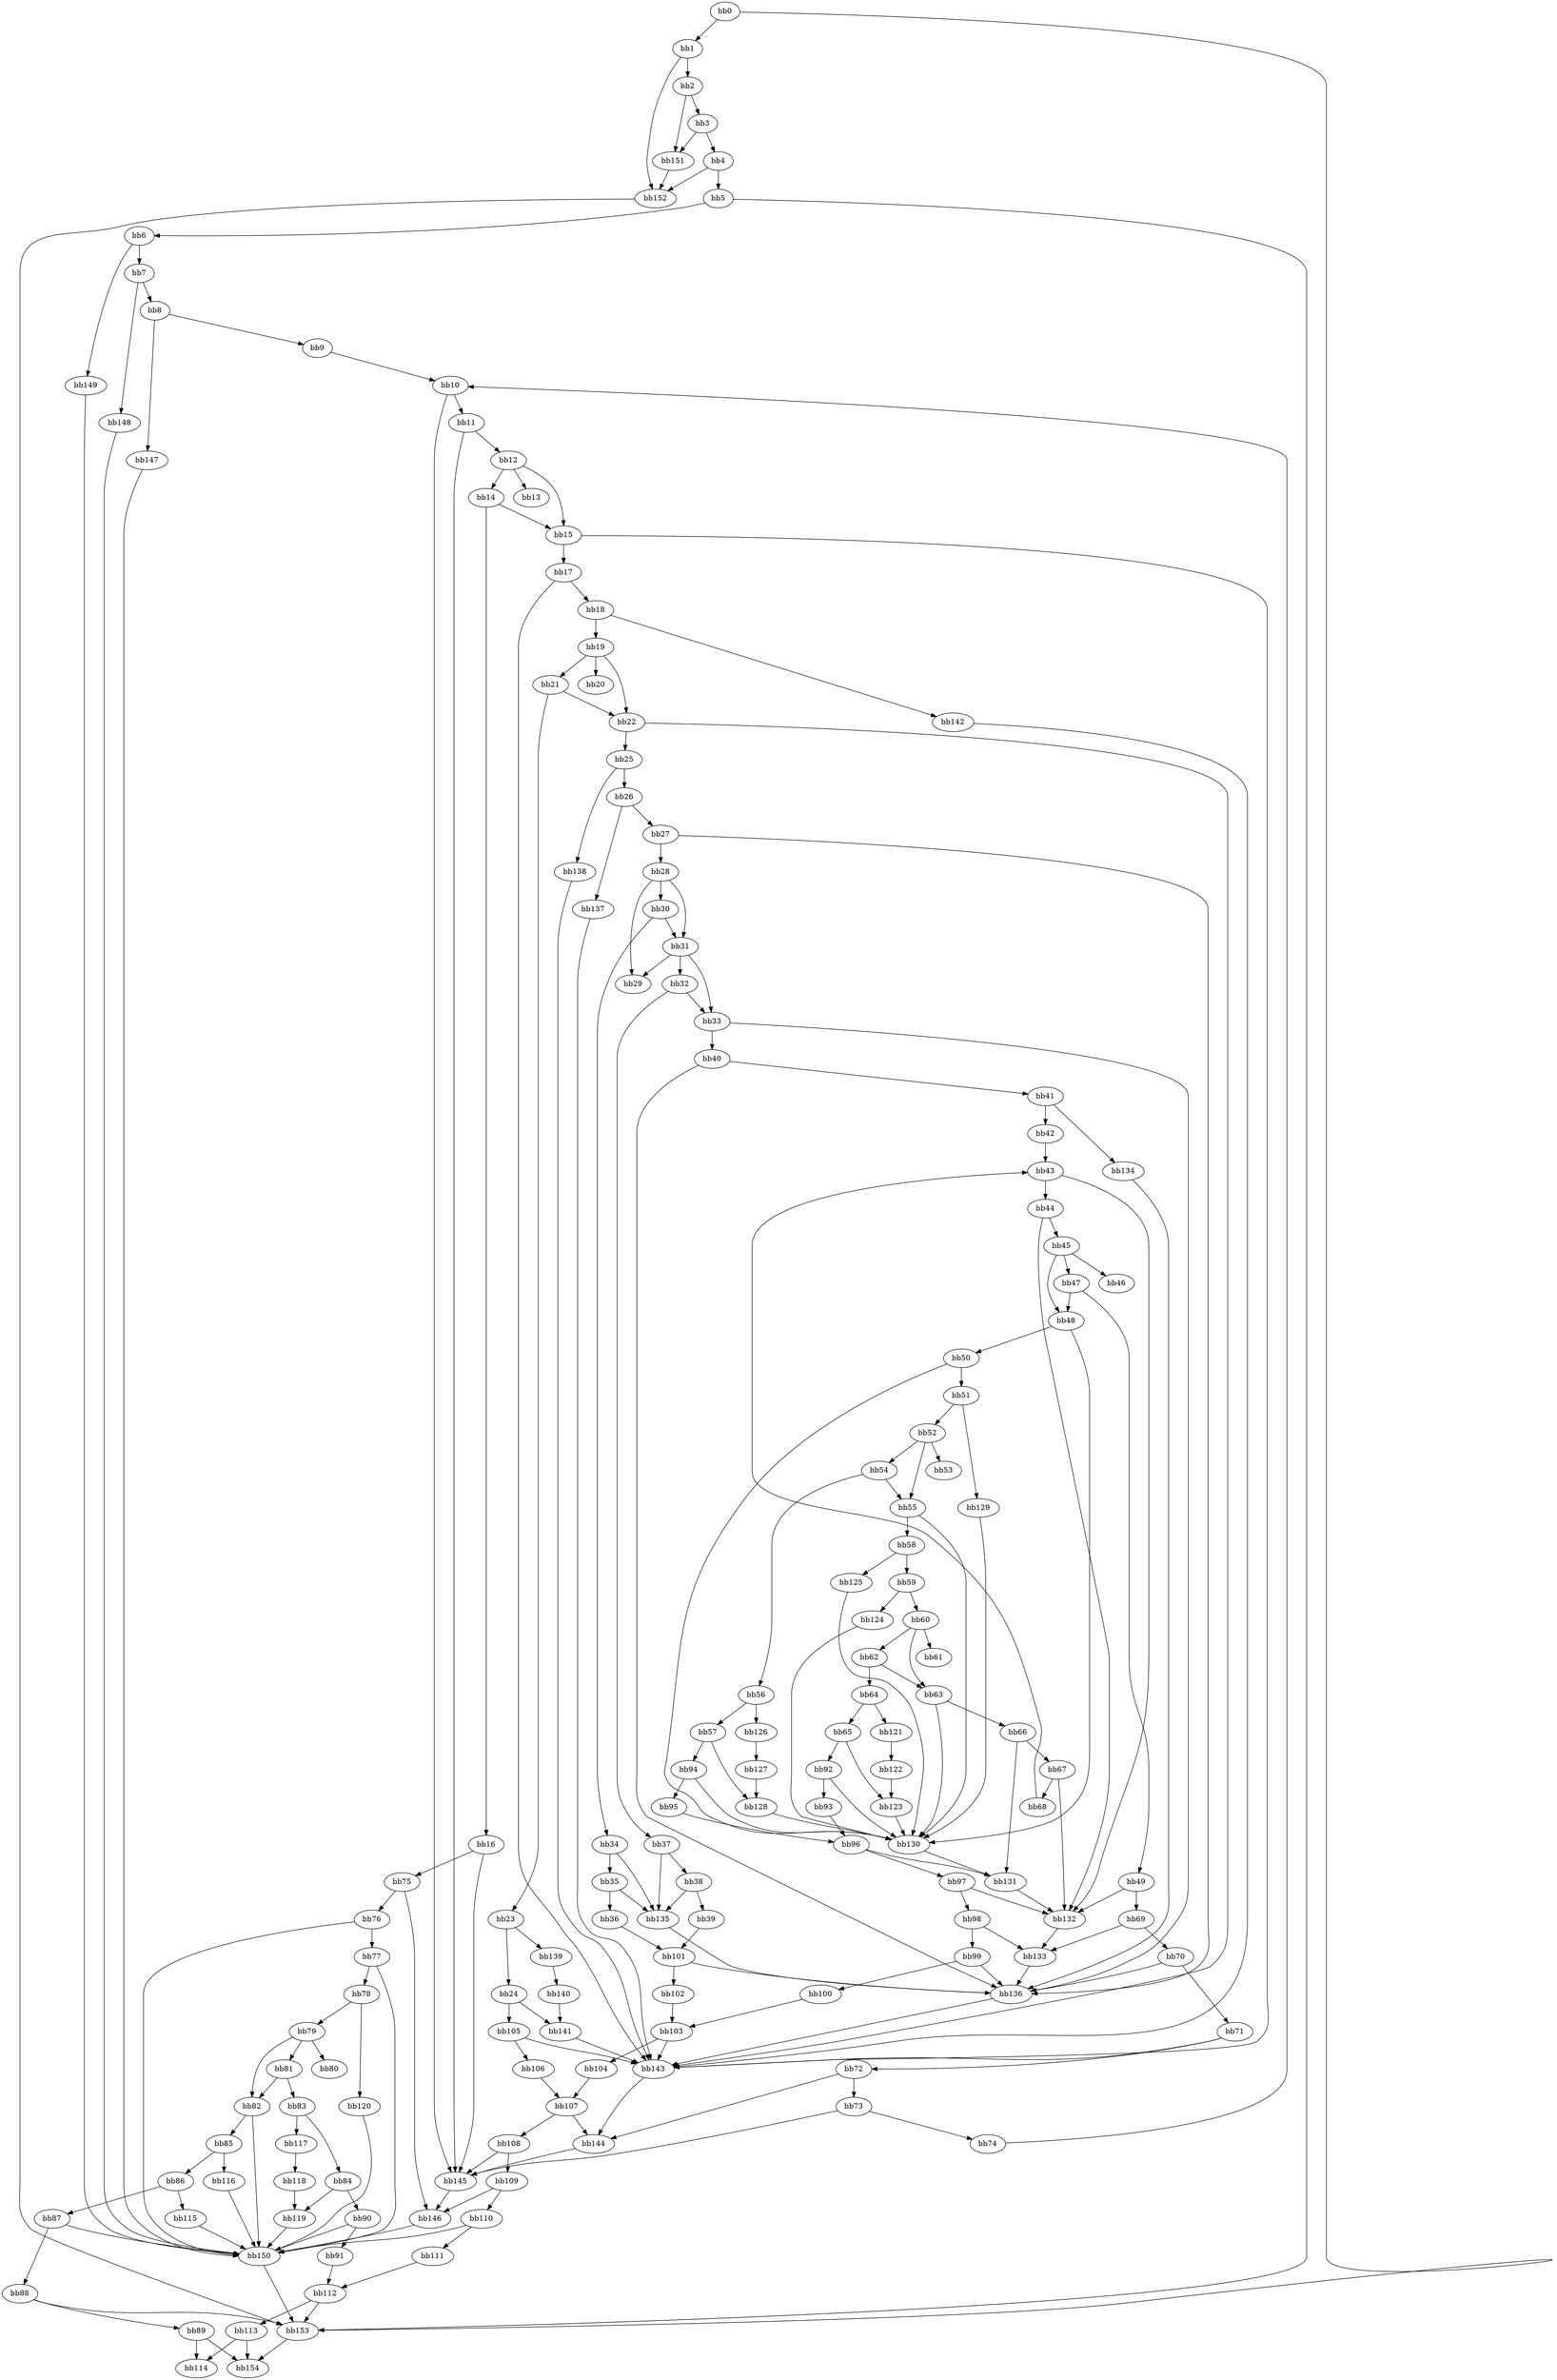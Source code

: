digraph {
    0 [ label = "bb0\l" ]
    1 [ label = "bb1\l" ]
    2 [ label = "bb2\l" ]
    3 [ label = "bb3\l" ]
    4 [ label = "bb4\l" ]
    5 [ label = "bb5\l" ]
    6 [ label = "bb6\l" ]
    7 [ label = "bb7\l" ]
    8 [ label = "bb8\l" ]
    9 [ label = "bb9\l" ]
    10 [ label = "bb10\l" ]
    11 [ label = "bb11\l" ]
    12 [ label = "bb12\l" ]
    13 [ label = "bb13\l" ]
    14 [ label = "bb14\l" ]
    15 [ label = "bb15\l" ]
    16 [ label = "bb16\l" ]
    17 [ label = "bb17\l" ]
    18 [ label = "bb18\l" ]
    19 [ label = "bb19\l" ]
    20 [ label = "bb20\l" ]
    21 [ label = "bb21\l" ]
    22 [ label = "bb22\l" ]
    23 [ label = "bb23\l" ]
    24 [ label = "bb24\l" ]
    25 [ label = "bb25\l" ]
    26 [ label = "bb26\l" ]
    27 [ label = "bb27\l" ]
    28 [ label = "bb28\l" ]
    29 [ label = "bb29\l" ]
    30 [ label = "bb30\l" ]
    31 [ label = "bb31\l" ]
    32 [ label = "bb32\l" ]
    33 [ label = "bb33\l" ]
    34 [ label = "bb34\l" ]
    35 [ label = "bb35\l" ]
    36 [ label = "bb36\l" ]
    37 [ label = "bb37\l" ]
    38 [ label = "bb38\l" ]
    39 [ label = "bb39\l" ]
    40 [ label = "bb40\l" ]
    41 [ label = "bb41\l" ]
    42 [ label = "bb42\l" ]
    43 [ label = "bb43\l" ]
    44 [ label = "bb44\l" ]
    45 [ label = "bb45\l" ]
    46 [ label = "bb46\l" ]
    47 [ label = "bb47\l" ]
    48 [ label = "bb48\l" ]
    49 [ label = "bb49\l" ]
    50 [ label = "bb50\l" ]
    51 [ label = "bb51\l" ]
    52 [ label = "bb52\l" ]
    53 [ label = "bb53\l" ]
    54 [ label = "bb54\l" ]
    55 [ label = "bb55\l" ]
    56 [ label = "bb56\l" ]
    57 [ label = "bb57\l" ]
    58 [ label = "bb58\l" ]
    59 [ label = "bb59\l" ]
    60 [ label = "bb60\l" ]
    61 [ label = "bb61\l" ]
    62 [ label = "bb62\l" ]
    63 [ label = "bb63\l" ]
    64 [ label = "bb64\l" ]
    65 [ label = "bb65\l" ]
    66 [ label = "bb66\l" ]
    67 [ label = "bb67\l" ]
    68 [ label = "bb68\l" ]
    69 [ label = "bb69\l" ]
    70 [ label = "bb70\l" ]
    71 [ label = "bb71\l" ]
    72 [ label = "bb72\l" ]
    73 [ label = "bb73\l" ]
    74 [ label = "bb74\l" ]
    75 [ label = "bb75\l" ]
    76 [ label = "bb76\l" ]
    77 [ label = "bb77\l" ]
    78 [ label = "bb78\l" ]
    79 [ label = "bb79\l" ]
    80 [ label = "bb80\l" ]
    81 [ label = "bb81\l" ]
    82 [ label = "bb82\l" ]
    83 [ label = "bb83\l" ]
    84 [ label = "bb84\l" ]
    85 [ label = "bb85\l" ]
    86 [ label = "bb86\l" ]
    87 [ label = "bb87\l" ]
    88 [ label = "bb88\l" ]
    89 [ label = "bb89\l" ]
    90 [ label = "bb90\l" ]
    91 [ label = "bb91\l" ]
    92 [ label = "bb92\l" ]
    93 [ label = "bb93\l" ]
    94 [ label = "bb94\l" ]
    95 [ label = "bb95\l" ]
    96 [ label = "bb96\l" ]
    97 [ label = "bb97\l" ]
    98 [ label = "bb98\l" ]
    99 [ label = "bb99\l" ]
    100 [ label = "bb100\l" ]
    101 [ label = "bb101\l" ]
    102 [ label = "bb102\l" ]
    103 [ label = "bb103\l" ]
    104 [ label = "bb104\l" ]
    105 [ label = "bb105\l" ]
    106 [ label = "bb106\l" ]
    107 [ label = "bb107\l" ]
    108 [ label = "bb108\l" ]
    109 [ label = "bb109\l" ]
    110 [ label = "bb110\l" ]
    111 [ label = "bb111\l" ]
    112 [ label = "bb112\l" ]
    113 [ label = "bb113\l" ]
    114 [ label = "bb114\l" ]
    115 [ label = "bb115\l" ]
    116 [ label = "bb116\l" ]
    117 [ label = "bb117\l" ]
    118 [ label = "bb118\l" ]
    119 [ label = "bb119\l" ]
    120 [ label = "bb120\l" ]
    121 [ label = "bb121\l" ]
    122 [ label = "bb122\l" ]
    123 [ label = "bb123\l" ]
    124 [ label = "bb124\l" ]
    125 [ label = "bb125\l" ]
    126 [ label = "bb126\l" ]
    127 [ label = "bb127\l" ]
    128 [ label = "bb128\l" ]
    129 [ label = "bb129\l" ]
    130 [ label = "bb130\l" ]
    131 [ label = "bb131\l" ]
    132 [ label = "bb132\l" ]
    133 [ label = "bb133\l" ]
    134 [ label = "bb134\l" ]
    135 [ label = "bb135\l" ]
    136 [ label = "bb136\l" ]
    137 [ label = "bb137\l" ]
    138 [ label = "bb138\l" ]
    139 [ label = "bb139\l" ]
    140 [ label = "bb140\l" ]
    141 [ label = "bb141\l" ]
    142 [ label = "bb142\l" ]
    143 [ label = "bb143\l" ]
    144 [ label = "bb144\l" ]
    145 [ label = "bb145\l" ]
    146 [ label = "bb146\l" ]
    147 [ label = "bb147\l" ]
    148 [ label = "bb148\l" ]
    149 [ label = "bb149\l" ]
    150 [ label = "bb150\l" ]
    151 [ label = "bb151\l" ]
    152 [ label = "bb152\l" ]
    153 [ label = "bb153\l" ]
    154 [ label = "bb154\l" ]
    0 -> 1 [ ]
    0 -> 153 [ ]
    1 -> 2 [ ]
    1 -> 152 [ ]
    2 -> 3 [ ]
    2 -> 151 [ ]
    3 -> 4 [ ]
    3 -> 151 [ ]
    4 -> 5 [ ]
    4 -> 152 [ ]
    5 -> 6 [ ]
    5 -> 153 [ ]
    6 -> 7 [ ]
    6 -> 149 [ ]
    7 -> 8 [ ]
    7 -> 148 [ ]
    8 -> 9 [ ]
    8 -> 147 [ ]
    9 -> 10 [ ]
    10 -> 11 [ ]
    10 -> 145 [ ]
    11 -> 12 [ ]
    11 -> 145 [ ]
    12 -> 13 [ ]
    12 -> 14 [ ]
    12 -> 15 [ ]
    14 -> 15 [ ]
    14 -> 16 [ ]
    15 -> 17 [ ]
    15 -> 143 [ ]
    16 -> 75 [ ]
    16 -> 145 [ ]
    17 -> 18 [ ]
    17 -> 143 [ ]
    18 -> 19 [ ]
    18 -> 142 [ ]
    19 -> 20 [ ]
    19 -> 21 [ ]
    19 -> 22 [ ]
    21 -> 22 [ ]
    21 -> 23 [ ]
    22 -> 25 [ ]
    22 -> 143 [ ]
    23 -> 24 [ ]
    23 -> 139 [ ]
    24 -> 105 [ ]
    24 -> 141 [ ]
    25 -> 26 [ ]
    25 -> 138 [ ]
    26 -> 27 [ ]
    26 -> 137 [ ]
    27 -> 28 [ ]
    27 -> 136 [ ]
    28 -> 29 [ ]
    28 -> 30 [ ]
    28 -> 31 [ ]
    30 -> 31 [ ]
    30 -> 34 [ ]
    31 -> 29 [ ]
    31 -> 32 [ ]
    31 -> 33 [ ]
    32 -> 33 [ ]
    32 -> 37 [ ]
    33 -> 40 [ ]
    33 -> 136 [ ]
    34 -> 35 [ ]
    34 -> 135 [ ]
    35 -> 36 [ ]
    35 -> 135 [ ]
    36 -> 101 [ ]
    37 -> 38 [ ]
    37 -> 135 [ ]
    38 -> 39 [ ]
    38 -> 135 [ ]
    39 -> 101 [ ]
    40 -> 41 [ ]
    40 -> 136 [ ]
    41 -> 42 [ ]
    41 -> 134 [ ]
    42 -> 43 [ ]
    43 -> 44 [ ]
    43 -> 132 [ ]
    44 -> 45 [ ]
    44 -> 132 [ ]
    45 -> 46 [ ]
    45 -> 47 [ ]
    45 -> 48 [ ]
    47 -> 48 [ ]
    47 -> 49 [ ]
    48 -> 50 [ ]
    48 -> 130 [ ]
    49 -> 69 [ ]
    49 -> 132 [ ]
    50 -> 51 [ ]
    50 -> 130 [ ]
    51 -> 52 [ ]
    51 -> 129 [ ]
    52 -> 53 [ ]
    52 -> 54 [ ]
    52 -> 55 [ ]
    54 -> 55 [ ]
    54 -> 56 [ ]
    55 -> 58 [ ]
    55 -> 130 [ ]
    56 -> 57 [ ]
    56 -> 126 [ ]
    57 -> 94 [ ]
    57 -> 128 [ ]
    58 -> 59 [ ]
    58 -> 125 [ ]
    59 -> 60 [ ]
    59 -> 124 [ ]
    60 -> 61 [ ]
    60 -> 62 [ ]
    60 -> 63 [ ]
    62 -> 63 [ ]
    62 -> 64 [ ]
    63 -> 66 [ ]
    63 -> 130 [ ]
    64 -> 65 [ ]
    64 -> 121 [ ]
    65 -> 92 [ ]
    65 -> 123 [ ]
    66 -> 67 [ ]
    66 -> 131 [ ]
    67 -> 68 [ ]
    67 -> 132 [ ]
    68 -> 43 [ ]
    69 -> 70 [ ]
    69 -> 133 [ ]
    70 -> 71 [ ]
    70 -> 136 [ ]
    71 -> 72 [ ]
    71 -> 143 [ ]
    72 -> 73 [ ]
    72 -> 144 [ ]
    73 -> 74 [ ]
    73 -> 145 [ ]
    74 -> 10 [ ]
    75 -> 76 [ ]
    75 -> 146 [ ]
    76 -> 77 [ ]
    76 -> 150 [ ]
    77 -> 78 [ ]
    77 -> 150 [ ]
    78 -> 79 [ ]
    78 -> 120 [ ]
    79 -> 80 [ ]
    79 -> 81 [ ]
    79 -> 82 [ ]
    81 -> 82 [ ]
    81 -> 83 [ ]
    82 -> 85 [ ]
    82 -> 150 [ ]
    83 -> 84 [ ]
    83 -> 117 [ ]
    84 -> 90 [ ]
    84 -> 119 [ ]
    85 -> 86 [ ]
    85 -> 116 [ ]
    86 -> 87 [ ]
    86 -> 115 [ ]
    87 -> 88 [ ]
    87 -> 150 [ ]
    88 -> 89 [ ]
    88 -> 153 [ ]
    89 -> 114 [ ]
    89 -> 154 [ ]
    90 -> 91 [ ]
    90 -> 150 [ ]
    91 -> 112 [ ]
    92 -> 93 [ ]
    92 -> 130 [ ]
    93 -> 96 [ ]
    94 -> 95 [ ]
    94 -> 130 [ ]
    95 -> 96 [ ]
    96 -> 97 [ ]
    96 -> 131 [ ]
    97 -> 98 [ ]
    97 -> 132 [ ]
    98 -> 99 [ ]
    98 -> 133 [ ]
    99 -> 100 [ ]
    99 -> 136 [ ]
    100 -> 103 [ ]
    101 -> 102 [ ]
    101 -> 136 [ ]
    102 -> 103 [ ]
    103 -> 104 [ ]
    103 -> 143 [ ]
    104 -> 107 [ ]
    105 -> 106 [ ]
    105 -> 143 [ ]
    106 -> 107 [ ]
    107 -> 108 [ ]
    107 -> 144 [ ]
    108 -> 109 [ ]
    108 -> 145 [ ]
    109 -> 110 [ ]
    109 -> 146 [ ]
    110 -> 111 [ ]
    110 -> 150 [ ]
    111 -> 112 [ ]
    112 -> 113 [ ]
    112 -> 153 [ ]
    113 -> 114 [ ]
    113 -> 154 [ ]
    115 -> 150 [ ]
    116 -> 150 [ ]
    117 -> 118 [ ]
    118 -> 119 [ ]
    119 -> 150 [ ]
    120 -> 150 [ ]
    121 -> 122 [ ]
    122 -> 123 [ ]
    123 -> 130 [ ]
    124 -> 130 [ ]
    125 -> 130 [ ]
    126 -> 127 [ ]
    127 -> 128 [ ]
    128 -> 130 [ ]
    129 -> 130 [ ]
    130 -> 131 [ ]
    131 -> 132 [ ]
    132 -> 133 [ ]
    133 -> 136 [ ]
    134 -> 136 [ ]
    135 -> 136 [ ]
    136 -> 143 [ ]
    137 -> 143 [ ]
    138 -> 143 [ ]
    139 -> 140 [ ]
    140 -> 141 [ ]
    141 -> 143 [ ]
    142 -> 143 [ ]
    143 -> 144 [ ]
    144 -> 145 [ ]
    145 -> 146 [ ]
    146 -> 150 [ ]
    147 -> 150 [ ]
    148 -> 150 [ ]
    149 -> 150 [ ]
    150 -> 153 [ ]
    151 -> 152 [ ]
    152 -> 153 [ ]
    153 -> 154 [ ]
}


